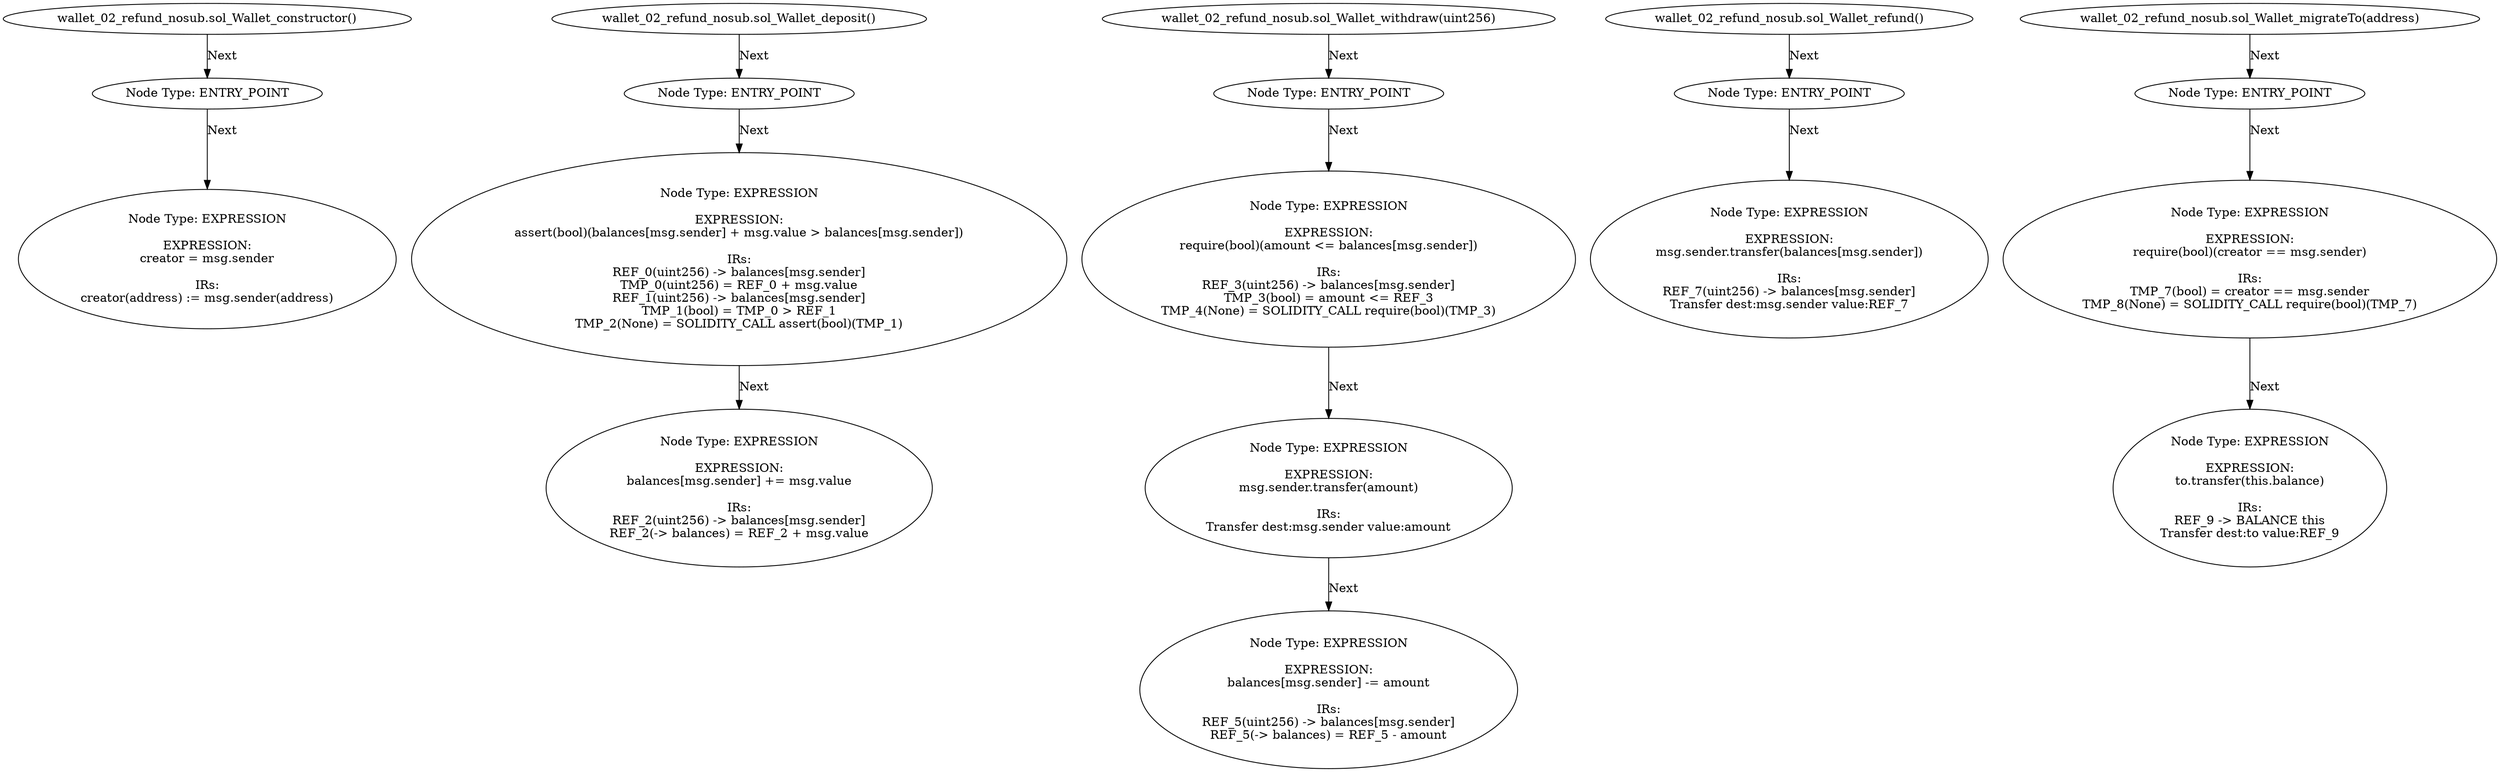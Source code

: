 digraph "" {
	node [label="\N"];
	0	[contract_name=Wallet,
		function_fullname="constructor()",
		label="Node Type: ENTRY_POINT
",
		node_expression=None,
		node_info_vulnerabilities=None,
		node_irs=None,
		node_source_code_lines="[19, 20, 21]",
		node_type=ENTRY_POINT,
		source_file="wallet_02_refund_nosub.sol"];
	1	[contract_name=Wallet,
		function_fullname="constructor()",
		label="Node Type: EXPRESSION

EXPRESSION:
creator = msg.sender

IRs:
creator(address) := msg.sender(address)",
		node_expression="creator = msg.sender",
		node_info_vulnerabilities=None,
		node_irs="creator(address) := msg.sender(address)",
		node_source_code_lines="[20]",
		node_type=EXPRESSION,
		source_file="wallet_02_refund_nosub.sol"];
	0 -> 1	[key=0,
		edge_type=next,
		label=Next];
	2	[contract_name=Wallet,
		function_fullname="constructor()",
		label="wallet_02_refund_nosub.sol_Wallet_constructor()",
		node_expression=None,
		node_info_vulnerabilities=None,
		node_irs=None,
		node_source_code_lines="[19, 20, 21]",
		node_type=FUNCTION_NAME,
		source_file="wallet_02_refund_nosub.sol"];
	2 -> 0	[key=0,
		edge_type=next,
		label=Next];
	3	[contract_name=Wallet,
		function_fullname="deposit()",
		label="Node Type: ENTRY_POINT
",
		node_expression=None,
		node_info_vulnerabilities=None,
		node_irs=None,
		node_source_code_lines="[23, 24, 25, 26]",
		node_type=ENTRY_POINT,
		source_file="wallet_02_refund_nosub.sol"];
	4	[contract_name=Wallet,
		function_fullname="deposit()",
		label="Node Type: EXPRESSION

EXPRESSION:
assert(bool)(balances[msg.sender] + msg.value > balances[msg.sender])

IRs:
REF_0(uint256) -> \
balances[msg.sender]
TMP_0(uint256) = REF_0 + msg.value
REF_1(uint256) -> balances[msg.sender]
TMP_1(bool) = TMP_0 > REF_1
TMP_2(\
None) = SOLIDITY_CALL assert(bool)(TMP_1)",
		node_expression="assert(bool)(balances[msg.sender] + msg.value > balances[msg.sender])",
		node_info_vulnerabilities=None,
		node_irs="REF_0(uint256) -> balances[msg.sender]
TMP_0(uint256) = REF_0 + msg.value
REF_1(uint256) -> balances[msg.sender]
TMP_1(bool) = TMP_\
0 > REF_1
TMP_2(None) = SOLIDITY_CALL assert(bool)(TMP_1)",
		node_source_code_lines="[24]",
		node_type=EXPRESSION,
		source_file="wallet_02_refund_nosub.sol"];
	3 -> 4	[key=0,
		edge_type=next,
		label=Next];
	5	[contract_name=Wallet,
		function_fullname="deposit()",
		label="Node Type: EXPRESSION

EXPRESSION:
balances[msg.sender] += msg.value

IRs:
REF_2(uint256) -> balances[msg.sender]
REF_2(-> balances) = \
REF_2 + msg.value",
		node_expression="balances[msg.sender] += msg.value",
		node_info_vulnerabilities=None,
		node_irs="REF_2(uint256) -> balances[msg.sender]
REF_2(-> balances) = REF_2 + msg.value",
		node_source_code_lines="[25]",
		node_type=EXPRESSION,
		source_file="wallet_02_refund_nosub.sol"];
	4 -> 5	[key=0,
		edge_type=next,
		label=Next];
	6	[contract_name=Wallet,
		function_fullname="deposit()",
		label="wallet_02_refund_nosub.sol_Wallet_deposit()",
		node_expression=None,
		node_info_vulnerabilities=None,
		node_irs=None,
		node_source_code_lines="[23, 24, 25, 26]",
		node_type=FUNCTION_NAME,
		source_file="wallet_02_refund_nosub.sol"];
	6 -> 3	[key=0,
		edge_type=next,
		label=Next];
	7	[contract_name=Wallet,
		function_fullname="withdraw(uint256)",
		label="Node Type: ENTRY_POINT
",
		node_expression=None,
		node_info_vulnerabilities=None,
		node_irs=None,
		node_source_code_lines="[28, 29, 30, 31, 32]",
		node_type=ENTRY_POINT,
		source_file="wallet_02_refund_nosub.sol"];
	8	[contract_name=Wallet,
		function_fullname="withdraw(uint256)",
		label="Node Type: EXPRESSION

EXPRESSION:
require(bool)(amount <= balances[msg.sender])

IRs:
REF_3(uint256) -> balances[msg.sender]
TMP_\
3(bool) = amount <= REF_3
TMP_4(None) = SOLIDITY_CALL require(bool)(TMP_3)",
		node_expression="require(bool)(amount <= balances[msg.sender])",
		node_info_vulnerabilities=None,
		node_irs="REF_3(uint256) -> balances[msg.sender]
TMP_3(bool) = amount <= REF_3
TMP_4(None) = SOLIDITY_CALL require(bool)(TMP_3)",
		node_source_code_lines="[29]",
		node_type=EXPRESSION,
		source_file="wallet_02_refund_nosub.sol"];
	7 -> 8	[key=0,
		edge_type=next,
		label=Next];
	9	[contract_name=Wallet,
		function_fullname="withdraw(uint256)",
		label="Node Type: EXPRESSION

EXPRESSION:
msg.sender.transfer(amount)

IRs:
Transfer dest:msg.sender value:amount",
		node_expression="msg.sender.transfer(amount)",
		node_info_vulnerabilities=None,
		node_irs="Transfer dest:msg.sender value:amount",
		node_source_code_lines="[30]",
		node_type=EXPRESSION,
		source_file="wallet_02_refund_nosub.sol"];
	8 -> 9	[key=0,
		edge_type=next,
		label=Next];
	10	[contract_name=Wallet,
		function_fullname="withdraw(uint256)",
		label="Node Type: EXPRESSION

EXPRESSION:
balances[msg.sender] -= amount

IRs:
REF_5(uint256) -> balances[msg.sender]
REF_5(-> balances) = \
REF_5 - amount",
		node_expression="balances[msg.sender] -= amount",
		node_info_vulnerabilities=None,
		node_irs="REF_5(uint256) -> balances[msg.sender]
REF_5(-> balances) = REF_5 - amount",
		node_source_code_lines="[31]",
		node_type=EXPRESSION,
		source_file="wallet_02_refund_nosub.sol"];
	9 -> 10	[key=0,
		edge_type=next,
		label=Next];
	11	[contract_name=Wallet,
		function_fullname="withdraw(uint256)",
		label="wallet_02_refund_nosub.sol_Wallet_withdraw(uint256)",
		node_expression=None,
		node_info_vulnerabilities=None,
		node_irs=None,
		node_source_code_lines="[28, 29, 30, 31, 32]",
		node_type=FUNCTION_NAME,
		source_file="wallet_02_refund_nosub.sol"];
	11 -> 7	[key=0,
		edge_type=next,
		label=Next];
	12	[contract_name=Wallet,
		function_fullname="refund()",
		label="Node Type: ENTRY_POINT
",
		node_expression=None,
		node_info_vulnerabilities="[{'lines': [36], 'category': 'access_control'}]",
		node_irs=None,
		node_source_code_lines="[34, 35, 36, 37]",
		node_type=ENTRY_POINT,
		source_file="wallet_02_refund_nosub.sol"];
	13	[contract_name=Wallet,
		function_fullname="refund()",
		label="Node Type: EXPRESSION

EXPRESSION:
msg.sender.transfer(balances[msg.sender])

IRs:
REF_7(uint256) -> balances[msg.sender]
Transfer \
dest:msg.sender value:REF_7",
		node_expression="msg.sender.transfer(balances[msg.sender])",
		node_info_vulnerabilities="[{'lines': [36], 'category': 'access_control'}]",
		node_irs="REF_7(uint256) -> balances[msg.sender]
Transfer dest:msg.sender value:REF_7",
		node_source_code_lines="[36]",
		node_type=EXPRESSION,
		source_file="wallet_02_refund_nosub.sol"];
	12 -> 13	[key=0,
		edge_type=next,
		label=Next];
	14	[contract_name=Wallet,
		function_fullname="refund()",
		label="wallet_02_refund_nosub.sol_Wallet_refund()",
		node_expression=None,
		node_info_vulnerabilities="[{'lines': [36], 'category': 'access_control'}]",
		node_irs=None,
		node_source_code_lines="[34, 35, 36, 37]",
		node_type=FUNCTION_NAME,
		source_file="wallet_02_refund_nosub.sol"];
	14 -> 12	[key=0,
		edge_type=next,
		label=Next];
	15	[contract_name=Wallet,
		function_fullname="migrateTo(address)",
		label="Node Type: ENTRY_POINT
",
		node_expression=None,
		node_info_vulnerabilities=None,
		node_irs=None,
		node_source_code_lines="[41, 42, 43, 44]",
		node_type=ENTRY_POINT,
		source_file="wallet_02_refund_nosub.sol"];
	16	[contract_name=Wallet,
		function_fullname="migrateTo(address)",
		label="Node Type: EXPRESSION

EXPRESSION:
require(bool)(creator == msg.sender)

IRs:
TMP_7(bool) = creator == msg.sender
TMP_8(None) = \
SOLIDITY_CALL require(bool)(TMP_7)",
		node_expression="require(bool)(creator == msg.sender)",
		node_info_vulnerabilities=None,
		node_irs="TMP_7(bool) = creator == msg.sender
TMP_8(None) = SOLIDITY_CALL require(bool)(TMP_7)",
		node_source_code_lines="[42]",
		node_type=EXPRESSION,
		source_file="wallet_02_refund_nosub.sol"];
	15 -> 16	[key=0,
		edge_type=next,
		label=Next];
	17	[contract_name=Wallet,
		function_fullname="migrateTo(address)",
		label="Node Type: EXPRESSION

EXPRESSION:
to.transfer(this.balance)

IRs:
REF_9 -> BALANCE this
Transfer dest:to value:REF_9",
		node_expression="to.transfer(this.balance)",
		node_info_vulnerabilities=None,
		node_irs="REF_9 -> BALANCE this
Transfer dest:to value:REF_9",
		node_source_code_lines="[43]",
		node_type=EXPRESSION,
		source_file="wallet_02_refund_nosub.sol"];
	16 -> 17	[key=0,
		edge_type=next,
		label=Next];
	18	[contract_name=Wallet,
		function_fullname="migrateTo(address)",
		label="wallet_02_refund_nosub.sol_Wallet_migrateTo(address)",
		node_expression=None,
		node_info_vulnerabilities=None,
		node_irs=None,
		node_source_code_lines="[41, 42, 43, 44]",
		node_type=FUNCTION_NAME,
		source_file="wallet_02_refund_nosub.sol"];
	18 -> 15	[key=0,
		edge_type=next,
		label=Next];
}
